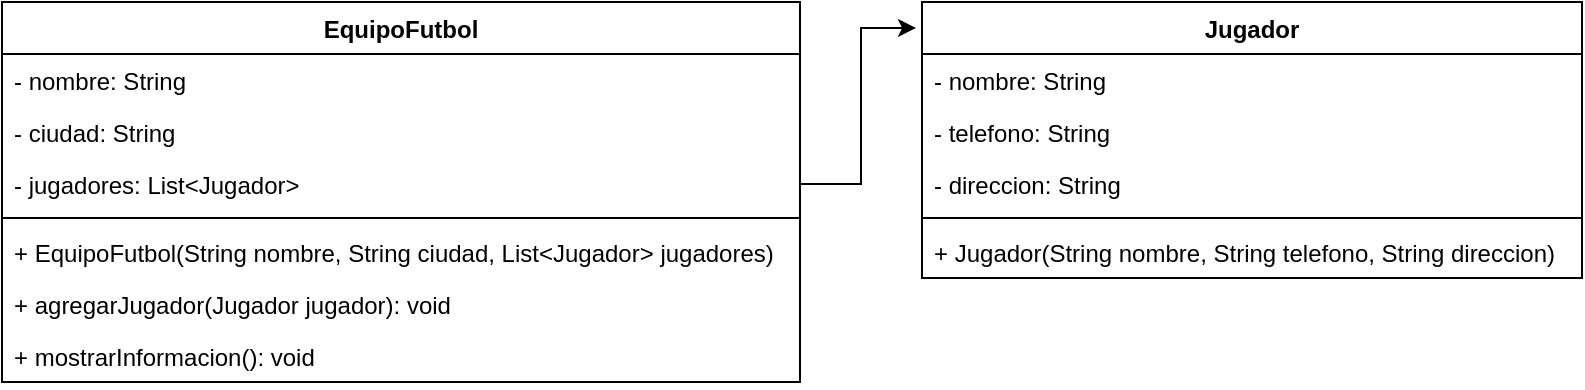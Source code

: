 <mxfile version="21.3.6" type="device">
  <diagram id="C5RBs43oDa-KdzZeNtuy" name="Page-1">
    <mxGraphModel dx="874" dy="532" grid="1" gridSize="10" guides="1" tooltips="1" connect="1" arrows="1" fold="1" page="1" pageScale="1" pageWidth="827" pageHeight="1169" math="0" shadow="0">
      <root>
        <mxCell id="WIyWlLk6GJQsqaUBKTNV-0" />
        <mxCell id="WIyWlLk6GJQsqaUBKTNV-1" parent="WIyWlLk6GJQsqaUBKTNV-0" />
        <mxCell id="tba04dcC740ANhFnjEAJ-0" value="EquipoFutbol" style="swimlane;fontStyle=1;align=center;verticalAlign=top;childLayout=stackLayout;horizontal=1;startSize=26;horizontalStack=0;resizeParent=1;resizeParentMax=0;resizeLast=0;collapsible=1;marginBottom=0;whiteSpace=wrap;html=1;" vertex="1" parent="WIyWlLk6GJQsqaUBKTNV-1">
          <mxGeometry x="20" y="80" width="399" height="190" as="geometry" />
        </mxCell>
        <mxCell id="tba04dcC740ANhFnjEAJ-1" value="- nombre: String" style="text;strokeColor=none;fillColor=none;align=left;verticalAlign=top;spacingLeft=4;spacingRight=4;overflow=hidden;rotatable=0;points=[[0,0.5],[1,0.5]];portConstraint=eastwest;whiteSpace=wrap;html=1;" vertex="1" parent="tba04dcC740ANhFnjEAJ-0">
          <mxGeometry y="26" width="399" height="26" as="geometry" />
        </mxCell>
        <mxCell id="tba04dcC740ANhFnjEAJ-4" value="- ciudad: String" style="text;strokeColor=none;fillColor=none;align=left;verticalAlign=top;spacingLeft=4;spacingRight=4;overflow=hidden;rotatable=0;points=[[0,0.5],[1,0.5]];portConstraint=eastwest;whiteSpace=wrap;html=1;" vertex="1" parent="tba04dcC740ANhFnjEAJ-0">
          <mxGeometry y="52" width="399" height="26" as="geometry" />
        </mxCell>
        <mxCell id="tba04dcC740ANhFnjEAJ-9" value="- jugadores: List&amp;lt;Jugador&amp;gt;" style="text;strokeColor=none;fillColor=none;align=left;verticalAlign=top;spacingLeft=4;spacingRight=4;overflow=hidden;rotatable=0;points=[[0,0.5],[1,0.5]];portConstraint=eastwest;whiteSpace=wrap;html=1;" vertex="1" parent="tba04dcC740ANhFnjEAJ-0">
          <mxGeometry y="78" width="399" height="26" as="geometry" />
        </mxCell>
        <mxCell id="tba04dcC740ANhFnjEAJ-2" value="" style="line;strokeWidth=1;fillColor=none;align=left;verticalAlign=middle;spacingTop=-1;spacingLeft=3;spacingRight=3;rotatable=0;labelPosition=right;points=[];portConstraint=eastwest;strokeColor=inherit;" vertex="1" parent="tba04dcC740ANhFnjEAJ-0">
          <mxGeometry y="104" width="399" height="8" as="geometry" />
        </mxCell>
        <mxCell id="tba04dcC740ANhFnjEAJ-15" value="+ EquipoFutbol(String nombre, String ciudad, List&amp;lt;Jugador&amp;gt; jugadores)" style="text;strokeColor=none;fillColor=none;align=left;verticalAlign=top;spacingLeft=4;spacingRight=4;overflow=hidden;rotatable=0;points=[[0,0.5],[1,0.5]];portConstraint=eastwest;whiteSpace=wrap;html=1;" vertex="1" parent="tba04dcC740ANhFnjEAJ-0">
          <mxGeometry y="112" width="399" height="26" as="geometry" />
        </mxCell>
        <mxCell id="tba04dcC740ANhFnjEAJ-3" value="+ agregarJugador(Jugador jugador): void" style="text;strokeColor=none;fillColor=none;align=left;verticalAlign=top;spacingLeft=4;spacingRight=4;overflow=hidden;rotatable=0;points=[[0,0.5],[1,0.5]];portConstraint=eastwest;whiteSpace=wrap;html=1;" vertex="1" parent="tba04dcC740ANhFnjEAJ-0">
          <mxGeometry y="138" width="399" height="26" as="geometry" />
        </mxCell>
        <mxCell id="tba04dcC740ANhFnjEAJ-14" value="+ mostrarInformacion(): void" style="text;strokeColor=none;fillColor=none;align=left;verticalAlign=top;spacingLeft=4;spacingRight=4;overflow=hidden;rotatable=0;points=[[0,0.5],[1,0.5]];portConstraint=eastwest;whiteSpace=wrap;html=1;" vertex="1" parent="tba04dcC740ANhFnjEAJ-0">
          <mxGeometry y="164" width="399" height="26" as="geometry" />
        </mxCell>
        <mxCell id="tba04dcC740ANhFnjEAJ-5" value="Jugador" style="swimlane;fontStyle=1;align=center;verticalAlign=top;childLayout=stackLayout;horizontal=1;startSize=26;horizontalStack=0;resizeParent=1;resizeParentMax=0;resizeLast=0;collapsible=1;marginBottom=0;whiteSpace=wrap;html=1;" vertex="1" parent="WIyWlLk6GJQsqaUBKTNV-1">
          <mxGeometry x="480" y="80" width="330" height="138" as="geometry" />
        </mxCell>
        <mxCell id="tba04dcC740ANhFnjEAJ-6" value="- nombre: String" style="text;strokeColor=none;fillColor=none;align=left;verticalAlign=top;spacingLeft=4;spacingRight=4;overflow=hidden;rotatable=0;points=[[0,0.5],[1,0.5]];portConstraint=eastwest;whiteSpace=wrap;html=1;" vertex="1" parent="tba04dcC740ANhFnjEAJ-5">
          <mxGeometry y="26" width="330" height="26" as="geometry" />
        </mxCell>
        <mxCell id="tba04dcC740ANhFnjEAJ-12" value="- telefono: String" style="text;strokeColor=none;fillColor=none;align=left;verticalAlign=top;spacingLeft=4;spacingRight=4;overflow=hidden;rotatable=0;points=[[0,0.5],[1,0.5]];portConstraint=eastwest;whiteSpace=wrap;html=1;" vertex="1" parent="tba04dcC740ANhFnjEAJ-5">
          <mxGeometry y="52" width="330" height="26" as="geometry" />
        </mxCell>
        <mxCell id="tba04dcC740ANhFnjEAJ-13" value="- direccion: String" style="text;strokeColor=none;fillColor=none;align=left;verticalAlign=top;spacingLeft=4;spacingRight=4;overflow=hidden;rotatable=0;points=[[0,0.5],[1,0.5]];portConstraint=eastwest;whiteSpace=wrap;html=1;" vertex="1" parent="tba04dcC740ANhFnjEAJ-5">
          <mxGeometry y="78" width="330" height="26" as="geometry" />
        </mxCell>
        <mxCell id="tba04dcC740ANhFnjEAJ-7" value="" style="line;strokeWidth=1;fillColor=none;align=left;verticalAlign=middle;spacingTop=-1;spacingLeft=3;spacingRight=3;rotatable=0;labelPosition=right;points=[];portConstraint=eastwest;strokeColor=inherit;" vertex="1" parent="tba04dcC740ANhFnjEAJ-5">
          <mxGeometry y="104" width="330" height="8" as="geometry" />
        </mxCell>
        <mxCell id="tba04dcC740ANhFnjEAJ-31" value="+ Jugador(String nombre, String telefono, String direccion)" style="text;strokeColor=none;fillColor=none;align=left;verticalAlign=top;spacingLeft=4;spacingRight=4;overflow=hidden;rotatable=0;points=[[0,0.5],[1,0.5]];portConstraint=eastwest;whiteSpace=wrap;html=1;" vertex="1" parent="tba04dcC740ANhFnjEAJ-5">
          <mxGeometry y="112" width="330" height="26" as="geometry" />
        </mxCell>
        <mxCell id="tba04dcC740ANhFnjEAJ-32" style="edgeStyle=orthogonalEdgeStyle;rounded=0;orthogonalLoop=1;jettySize=auto;html=1;exitX=1;exitY=0.5;exitDx=0;exitDy=0;entryX=-0.009;entryY=0.094;entryDx=0;entryDy=0;entryPerimeter=0;" edge="1" parent="WIyWlLk6GJQsqaUBKTNV-1" source="tba04dcC740ANhFnjEAJ-9" target="tba04dcC740ANhFnjEAJ-5">
          <mxGeometry relative="1" as="geometry" />
        </mxCell>
      </root>
    </mxGraphModel>
  </diagram>
</mxfile>
